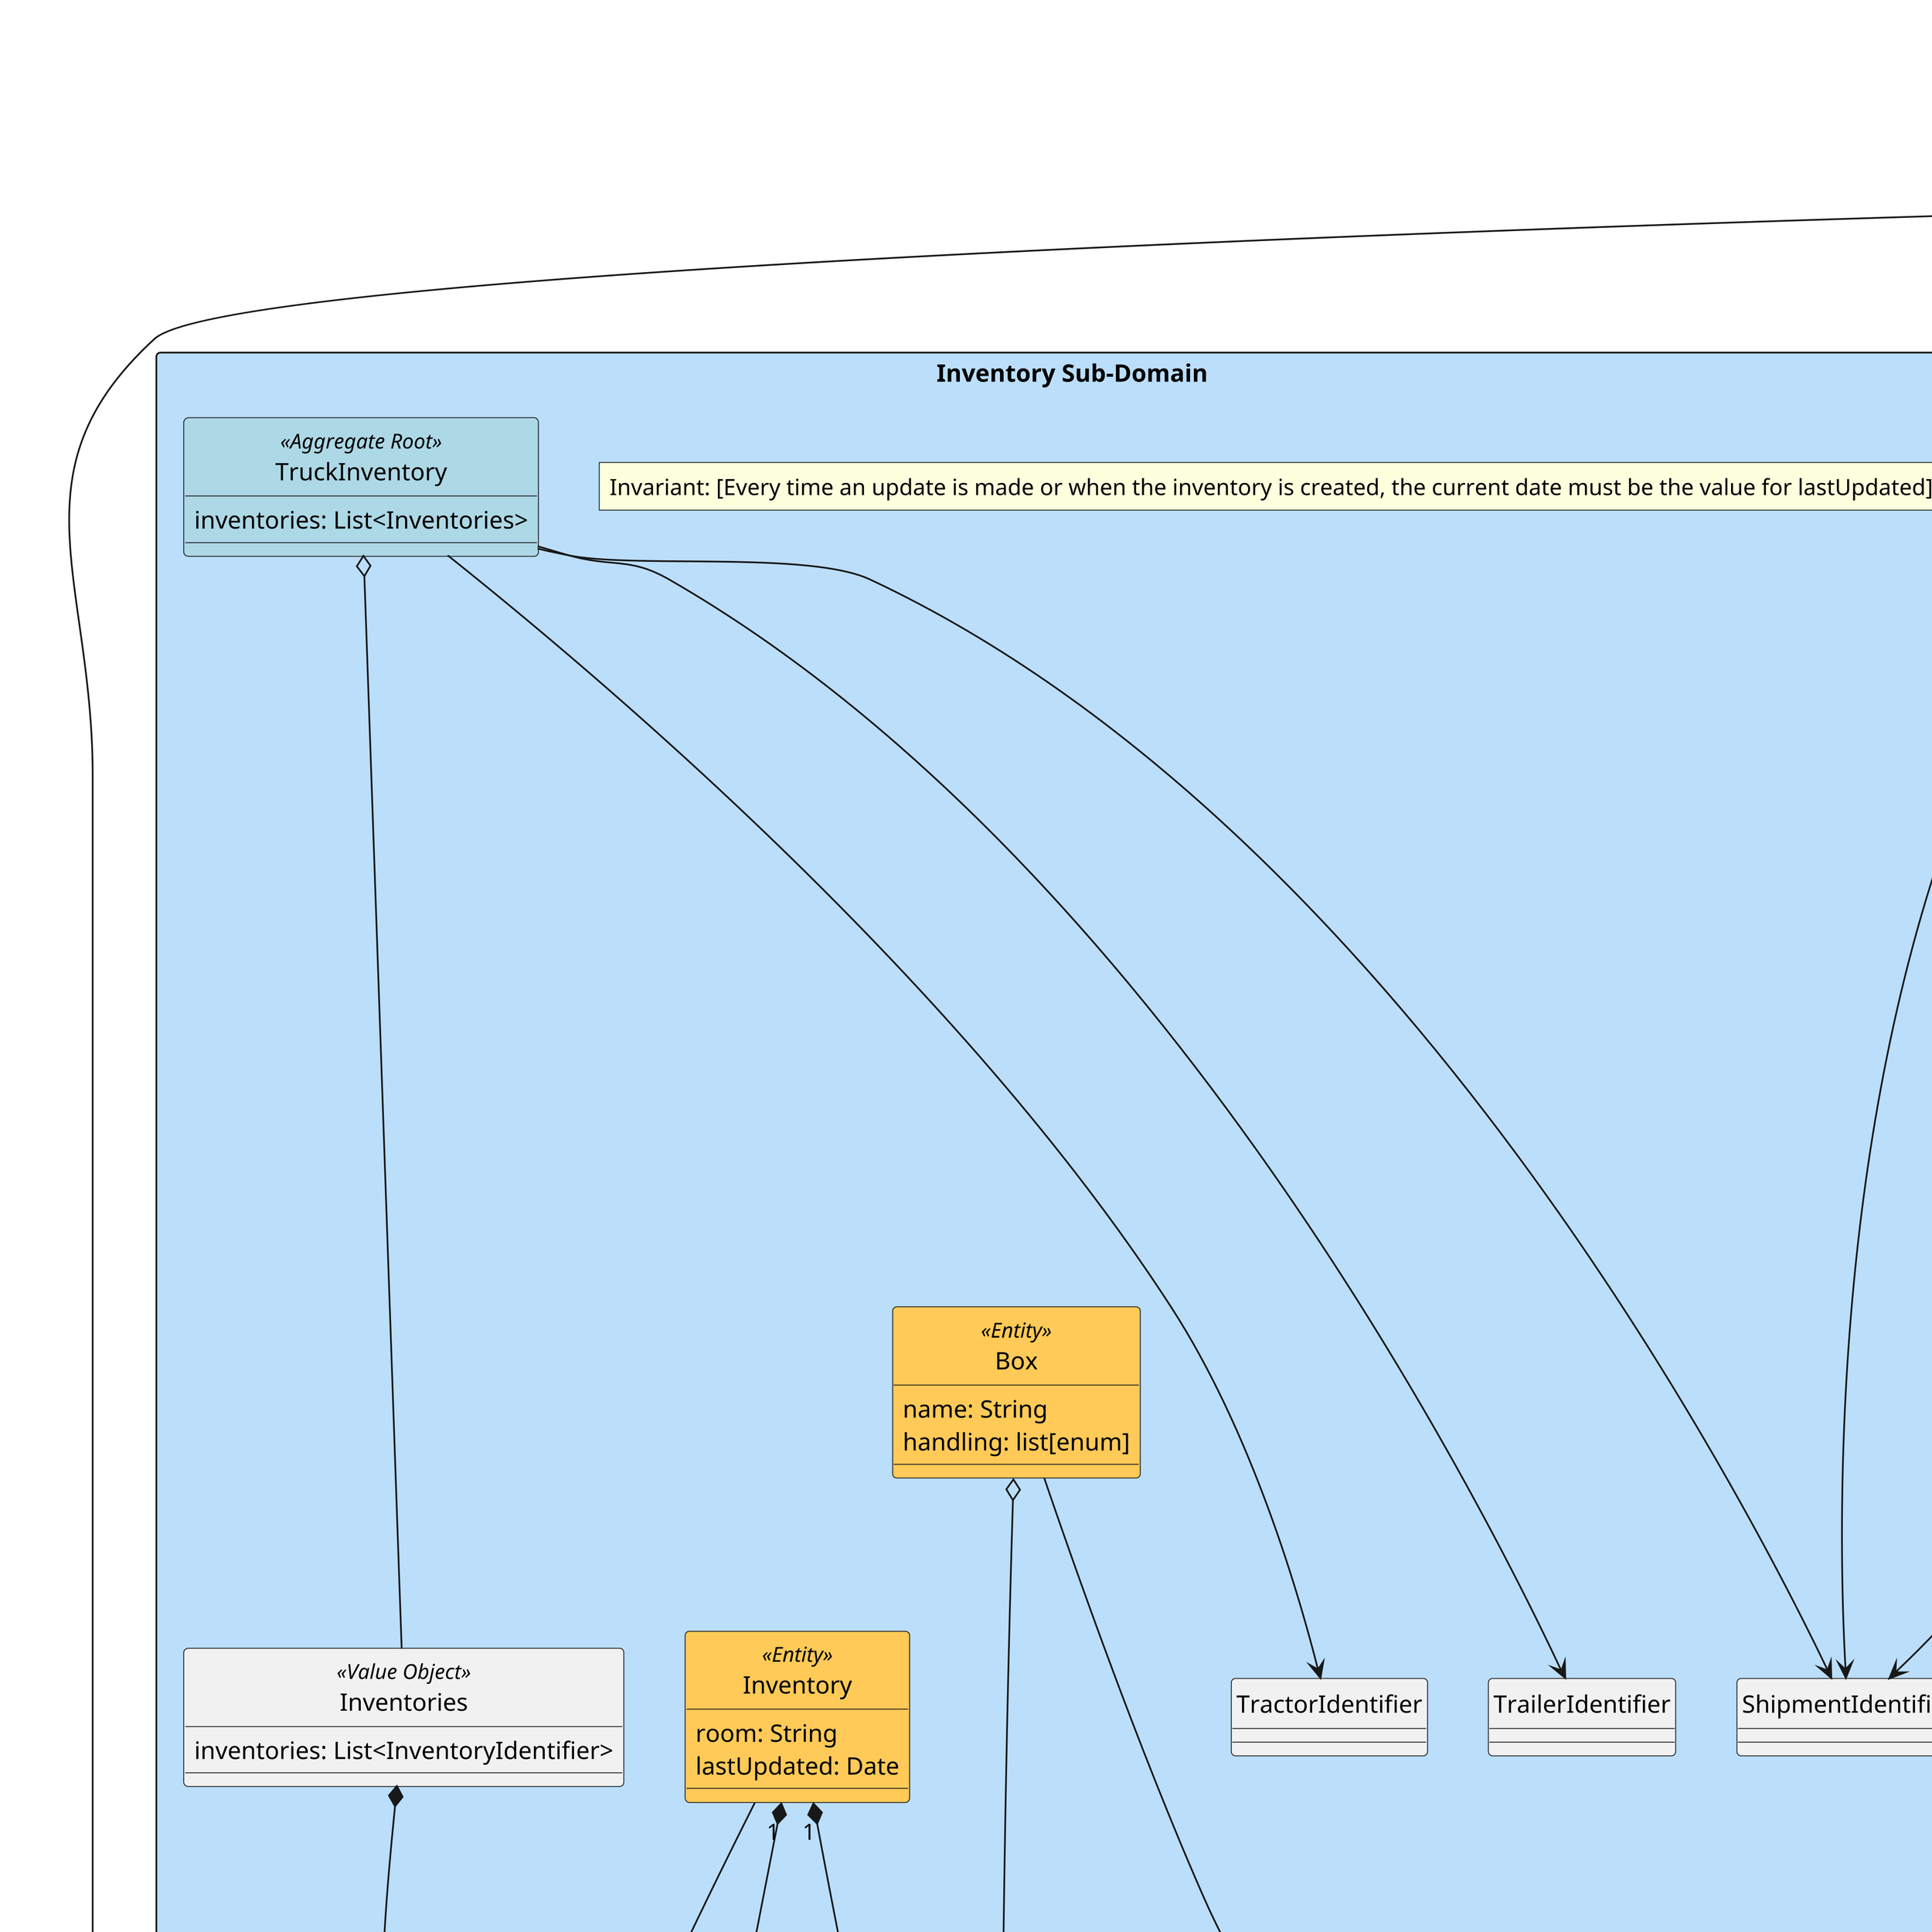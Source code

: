 @startuml
hide circle

!define ENTITY(entityName) class entityName << Entity >>
!define AGGREGATE_ROOT(aggregateRootName) class aggregateRootName << Aggregate Root >>
!define VALUE_OBJECT(valueObjectName) class valueObjectName << Value Object >>
!pragma useVerticalIf on
skinparam dpi 350

skinparam package {
    BackgroundColor<<Entity>> LightCyan
    BackgroundColor<<Aggregate Root>> LightGreen
    BackgroundColor<<Value Object>> LightGray
}

Package "Inventory Sub-Domain" <<Rectangle>> #BBDEFB{

    note "Invariant: [Every time an update is made or when the inventory is created, the current date must be the value for lastUpdated]" as inventoryInvariant1

    AGGREGATE_ROOT(TruckInventory) #lightblue{
        inventories: List<Inventories>
    }
    ENTITY(Inventory) #FFCA57{
        room: String
        lastUpdated: Date
    }

    VALUE_OBJECT(InventoryIdentifier){
        inventoryId: String
    }

    VALUE_OBJECT(Inventories){
        inventories: List<InventoryIdentifier>
    }

    VALUE_OBJECT(BoxList){
        boxes: List<BoxIdentifier>
    }

    ENTITY(Box) #FFCA57 {
        name: String
        handling: list[enum]
    }

    VALUE_OBJECT(ItemList){
        itemList: List<ItemIdentifier>
    }

    VALUE_OBJECT(BoxIdentifier) {
        boxId: String
    }

    ENTITY(Item) #FFCA57 {
        description: String
        existingDammage: bool
        price: double
        handling: list[enum]
        picture: blob[]
    }

    VALUE_OBJECT(ItemIdentifier){
        itemId: String
    }

    'Relationship details
    TruckInventory -----> ShipmentIdentifier
    BoxList *----- BoxIdentifier
    TruckInventory -----> TractorIdentifier
    TruckInventory o----- Inventories
    TruckInventory -----> TrailerIdentifier
    Inventories *----- InventoryIdentifier
    Inventory -----> InventoryIdentifier
    Item ----=> ItemIdentifier
    Box -----> BoxIdentifier
    Box o----- ItemList
    ItemList *---- ItemIdentifier
   ''' Inventory *---- BoxList
    Inventory "1"*----"0..*" BoxList 
    Inventory "1"*----"0..*" ItemList
    'Add cardinality'

}
Package "User Sub-Domain" <<Rectangle>> #FFCDD2{
    AGGREGATE_ROOT(User) #lightblue{
        username: String
        password: String
        type: Enum
    }
    VALUE_OBJECT(UserIdentifier){
        userId: String
    }
    User ----> UserIdentifier
}


Package "Notification Service" <<Rectangle>> #BBDEFB{
    ENTITY(Notification) #FFCA57 {
        type: enum
        message: String
        urgency: enum
        date: Date
    }
    VALUE_OBJECT(RecipientList){
        recipients: List<UserIdentifier>
    }

    Notification ----> RecipientList
    RecipientList o---- UserIdentifier
}

Package "Reports Service" <<Rectangle>> #BBDEFB{
    AGGREGATE_ROOT(Report) #lightblue {
        name: String
        type: enum
        generationDate: dateTime
        validity: date
    }
    VALUE_OBJECT(ReportIdentifier){
        reportId: String
    }
    Report ----> ReportIdentifier
    Report ----> ShipmentIdentifier
}

Package "Claims Service"<<Rectangle>> #FFCDD2{
    AGGREGATE_ROOT(Claim) #lightblue {
        claimStatus: enum
        claimType: enum
        claimDate: Date
        claimDescription: String
    }
    VALUE_OBJECT(ClaimIdentifier){
        claimId: String
    }
    Claim ------> ClaimIdentifier
    Claim ------> ShipmentIdentifier
    Claim ------> CustomerIdentifier
    Claim ------> ItemIdentifier
}


Package "Shipment Sub-Domain" <<Rectangle>> #BBDEFB{

    AGGREGATE_ROOT(Shipment) #lightblue{
        shipmentStatus: enum
    }

    VALUE_OBJECT(DepartureAddress){
        streetAddress: String
        city: String
        postalCode: String
        province: String
        country: String
    }
    VALUE_OBJECT(ArrivalAddress){
        streetAddress: String
        city: String
        postalCode: String
        province: String
        country: String
    }

    VALUE_OBJECT(Movers) {
        movers: List<Mover>
    }

    ENTITY(Driver) #FFCA57{
        firstName: String
        lastName: String
    }

    VALUE_OBJECT(DriverIdentifier){
        driverId: String
    }

    ENTITY(MovingCrew) #FFCA57 {
        type: enum
    }
    ENTITY(Trailer) #FFCA57{
        capacity: double
        serialnumber: String
        liscencePlate: String
    }
    VALUE_OBJECT(TractorIdentifier){
        VIN: String
    }
    VALUE_OBJECT(TrailerIdentifier){
        VIN: String
    }

    VALUE_OBJECT(ContactDetails){
        phoneNumber: String
        email: String
    }
    ENTITY(Mover) #FFCA57 {
        firstName: String
        lastName: String
        email: String
    }

    ENTITY(Tractor) #FFCA57 {
        vin: String
        capacity: String
    }

    VALUE_OBJECT(MovingCrewIdentifier){
        movingCrewId: String
    }

    VALUE_OBJECT(MoverIdentifier) {
        moverIdentifier: String
    }
    VALUE_OBJECT(ShipmentIdentifier){
        shipmentId: String
    }
    Driver *------ ContactDetails
    Movers *------ MoverIdentifier
    MovingCrew *------ Movers
    Shipment ------> MovingCrewIdentifier
    Shipment *------ DepartureAddress
    Shipment *------ ArrivalAddress
    Tractor ------> TractorIdentifier
    Trailer ------> TrailerIdentifier
    MovingCrew ------> MovingCrewIdentifier
    Mover ------> MoverIdentifier
    Driver ------> DriverIdentifier
    Shipment --------> TrailerIdentifier
    Shipment --------> TractorIdentifier
    Shipment --------> ShipmentIdentifier
}



Package "Customer Sub-Domain" <<Rectangle>> #BBDEFB{
    ENTITY(Customer) #FFCA57 {
        firstName: String
        lastName: String
    }
    VALUE_OBJECT(Address){
        streetAddress: String
        city: String
        postalCode: String
        province: String
        country: String
    }
    VALUE_OBJECT(CustomerIdentifier){
        customerId: String
    }

    'Relationship details
    Customer ----> CustomerIdentifier
    Customer *---- Address
    Customer *---- ContactDetails
    Shipment ----> CustomerIdentifier
}




@enduml
